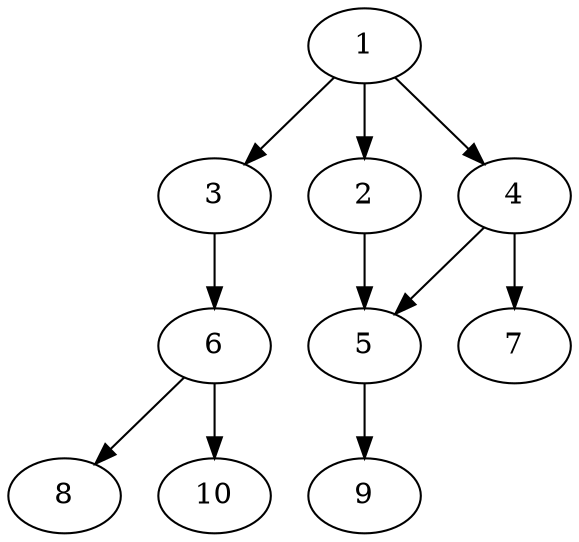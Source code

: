 // DAG automatically generated by daggen at Thu Oct  3 13:58:04 2019
// ./daggen --dot -n 10 --ccr 0.5 --fat 0.5 --regular 0.5 --density 0.5 --mindata 5242880 --maxdata 52428800 
digraph G {
  1 [size="83617792", alpha="0.16", expect_size="41808896"] 
  1 -> 2 [size ="41808896"]
  1 -> 3 [size ="41808896"]
  1 -> 4 [size ="41808896"]
  2 [size="71927808", alpha="0.04", expect_size="35963904"] 
  2 -> 5 [size ="35963904"]
  3 [size="89237504", alpha="0.04", expect_size="44618752"] 
  3 -> 6 [size ="44618752"]
  4 [size="62050304", alpha="0.11", expect_size="31025152"] 
  4 -> 5 [size ="31025152"]
  4 -> 7 [size ="31025152"]
  5 [size="73035776", alpha="0.09", expect_size="36517888"] 
  5 -> 9 [size ="36517888"]
  6 [size="71550976", alpha="0.03", expect_size="35775488"] 
  6 -> 8 [size ="35775488"]
  6 -> 10 [size ="35775488"]
  7 [size="100896768", alpha="0.08", expect_size="50448384"] 
  8 [size="83484672", alpha="0.13", expect_size="41742336"] 
  9 [size="33179648", alpha="0.12", expect_size="16589824"] 
  10 [size="42995712", alpha="0.02", expect_size="21497856"] 
}
